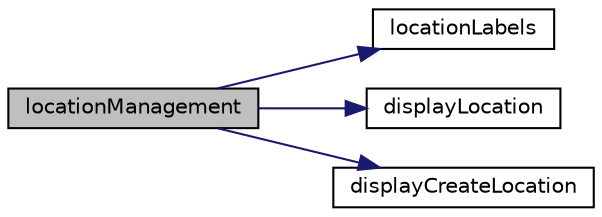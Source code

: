digraph "locationManagement"
{
  edge [fontname="Helvetica",fontsize="10",labelfontname="Helvetica",labelfontsize="10"];
  node [fontname="Helvetica",fontsize="10",shape=record];
  rankdir="LR";
  Node1 [label="locationManagement",height=0.2,width=0.4,color="black", fillcolor="grey75", style="filled", fontcolor="black"];
  Node1 -> Node2 [color="midnightblue",fontsize="10",style="solid",fontname="Helvetica"];
  Node2 [label="locationLabels",height=0.2,width=0.4,color="black", fillcolor="white", style="filled",URL="$management_library_8php.html#a7f442256646f4d53a8c4fd6dd94edea0"];
  Node1 -> Node3 [color="midnightblue",fontsize="10",style="solid",fontname="Helvetica"];
  Node3 [label="displayLocation",height=0.2,width=0.4,color="black", fillcolor="white", style="filled",URL="$management_library_8php.html#a56d2d4c28c2a5a6fffed1356b08cab26"];
  Node1 -> Node4 [color="midnightblue",fontsize="10",style="solid",fontname="Helvetica"];
  Node4 [label="displayCreateLocation",height=0.2,width=0.4,color="black", fillcolor="white", style="filled",URL="$management_library_8php.html#a59ed593c83786da02dbef2fef6757534"];
}
